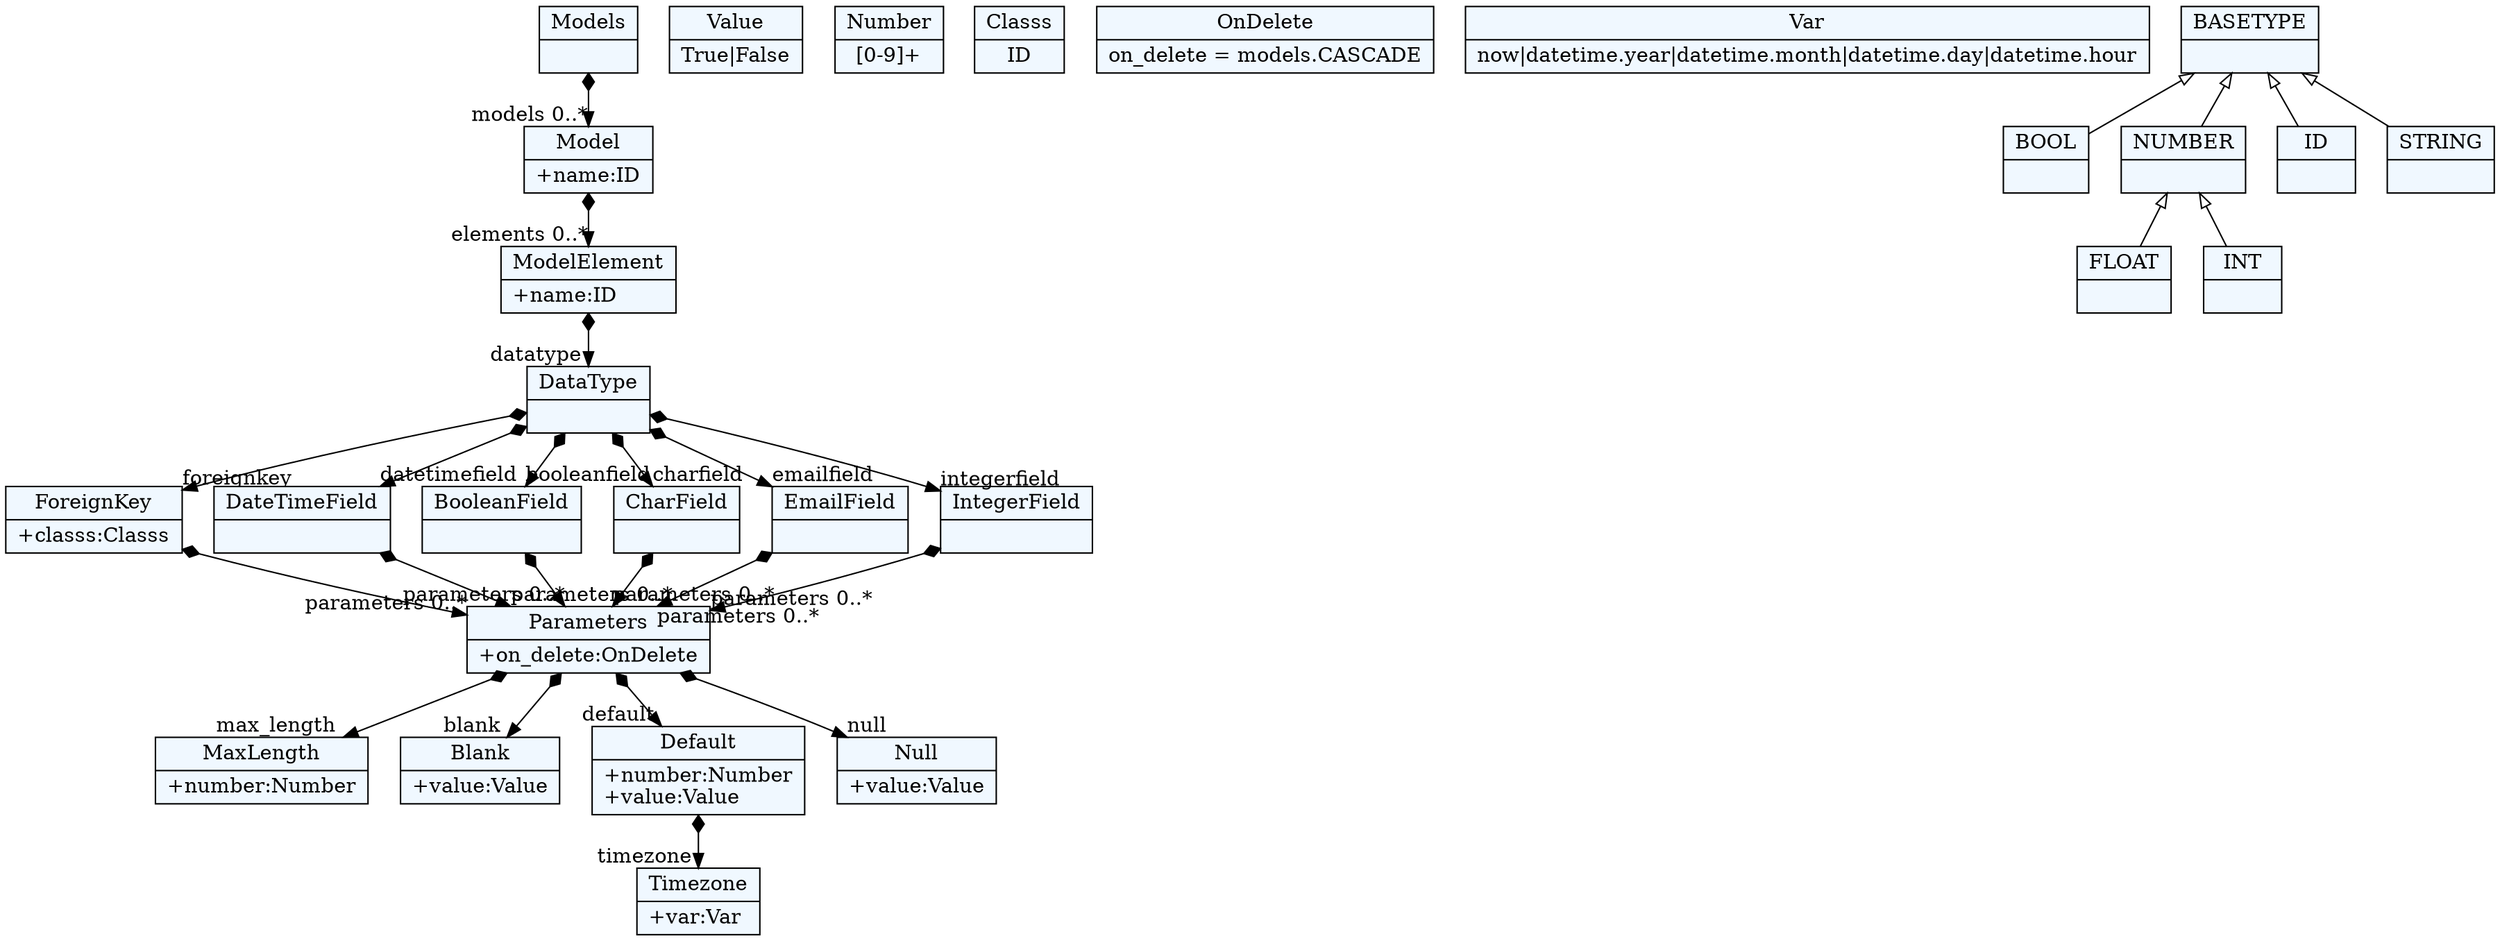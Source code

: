 
    digraph xtext {
    fontname = "Bitstream Vera Sans"
    fontsize = 8
    node[
        shape=record,
        style=filled,
        fillcolor=aliceblue
    ]
    nodesep = 0.3
    edge[dir=black,arrowtail=empty]


2203066397144[ label="{MaxLength|+number:Number\l}"]

2203066401864[ label="{Value|True\|False}"]

2203066398088[ label="{Number|[0-9]+}"]

2203066393368 -> 2203066396200[arrowtail=diamond, dir=both, headlabel="parameters 0..*"]
2203066393368[ label="{ForeignKey|+classs:Classs\l}"]

2203066390536 -> 2203066391480[arrowtail=diamond, dir=both, headlabel="datatype "]
2203066390536[ label="{ModelElement|+name:ID\l}"]

2203066406584[ label="{Blank|+value:Value\l}"]

2203066404696 -> 2203066396200[arrowtail=diamond, dir=both, headlabel="parameters 0..*"]
2203066404696[ label="{DateTimeField|}"]

2203066402808[ label="{Timezone|+var:Var\l}"]

2203066399976 -> 2203066402808[arrowtail=diamond, dir=both, headlabel="timezone "]
2203066399976[ label="{Default|+number:Number\l+value:Value\l}"]

2203066389592 -> 2203066390536[arrowtail=diamond, dir=both, headlabel="elements 0..*"]
2203066389592[ label="{Model|+name:ID\l}"]

2203066400920[ label="{Null|+value:Value\l}"]

2203066395256 -> 2203066396200[arrowtail=diamond, dir=both, headlabel="parameters 0..*"]
2203066395256[ label="{BooleanField|}"]

2203066360328 -> 2203066396200[arrowtail=diamond, dir=both, headlabel="parameters 0..*"]
2203066360328[ label="{CharField|}"]

2203066391480 -> 2203066360328[arrowtail=diamond, dir=both, headlabel="charfield "]
2203066391480 -> 2203066392424[arrowtail=diamond, dir=both, headlabel="emailfield "]
2203066391480 -> 2203066393368[arrowtail=diamond, dir=both, headlabel="foreignkey "]
2203066391480 -> 2203066404696[arrowtail=diamond, dir=both, headlabel="datetimefield "]
2203066391480 -> 2203066394312[arrowtail=diamond, dir=both, headlabel="integerfield "]
2203066391480 -> 2203066395256[arrowtail=diamond, dir=both, headlabel="booleanfield "]
2203066391480[ label="{DataType|}"]

2203066399032[ label="{Classs|ID}"]

2203066392424 -> 2203066396200[arrowtail=diamond, dir=both, headlabel="parameters 0..*"]
2203066392424[ label="{EmailField|}"]

2203066357496 -> 2203066389592[arrowtail=diamond, dir=both, headlabel="models 0..*"]
2203066357496[ label="{Models|}"]

2203066405640[ label="{OnDelete|on_delete = models.CASCADE}"]

2203066394312 -> 2203066396200[arrowtail=diamond, dir=both, headlabel="parameters 0..*"]
2203066394312[ label="{IntegerField|}"]

2203066403752[ label="{Var|now\|datetime.year\|datetime.month\|datetime.day\|datetime.hour}"]

2203066396200 -> 2203066397144[arrowtail=diamond, dir=both, headlabel="max_length "]
2203066396200 -> 2203066400920[arrowtail=diamond, dir=both, headlabel="null "]
2203066396200 -> 2203066399976[arrowtail=diamond, dir=both, headlabel="default "]
2203066396200 -> 2203066406584[arrowtail=diamond, dir=both, headlabel="blank "]
2203066396200[ label="{Parameters|+on_delete:OnDelete\l}"]

2203066356552[ label="{BOOL|}"]

2203066387704[ label="{FLOAT|}"]

2203066385816[ label="{INT|}"]

2203066388648[ label="{BASETYPE|}"]
2203066388648 -> 2203066386760 [dir=back]
2203066388648 -> 2203066356552 [dir=back]
2203066388648 -> 2203066383928 [dir=back]
2203066388648 -> 2203066384872 [dir=back]

2203066386760[ label="{NUMBER|}"]
2203066386760 -> 2203066387704 [dir=back]
2203066386760 -> 2203066385816 [dir=back]

2203066383928[ label="{ID|}"]

2203066384872[ label="{STRING|}"]


}
